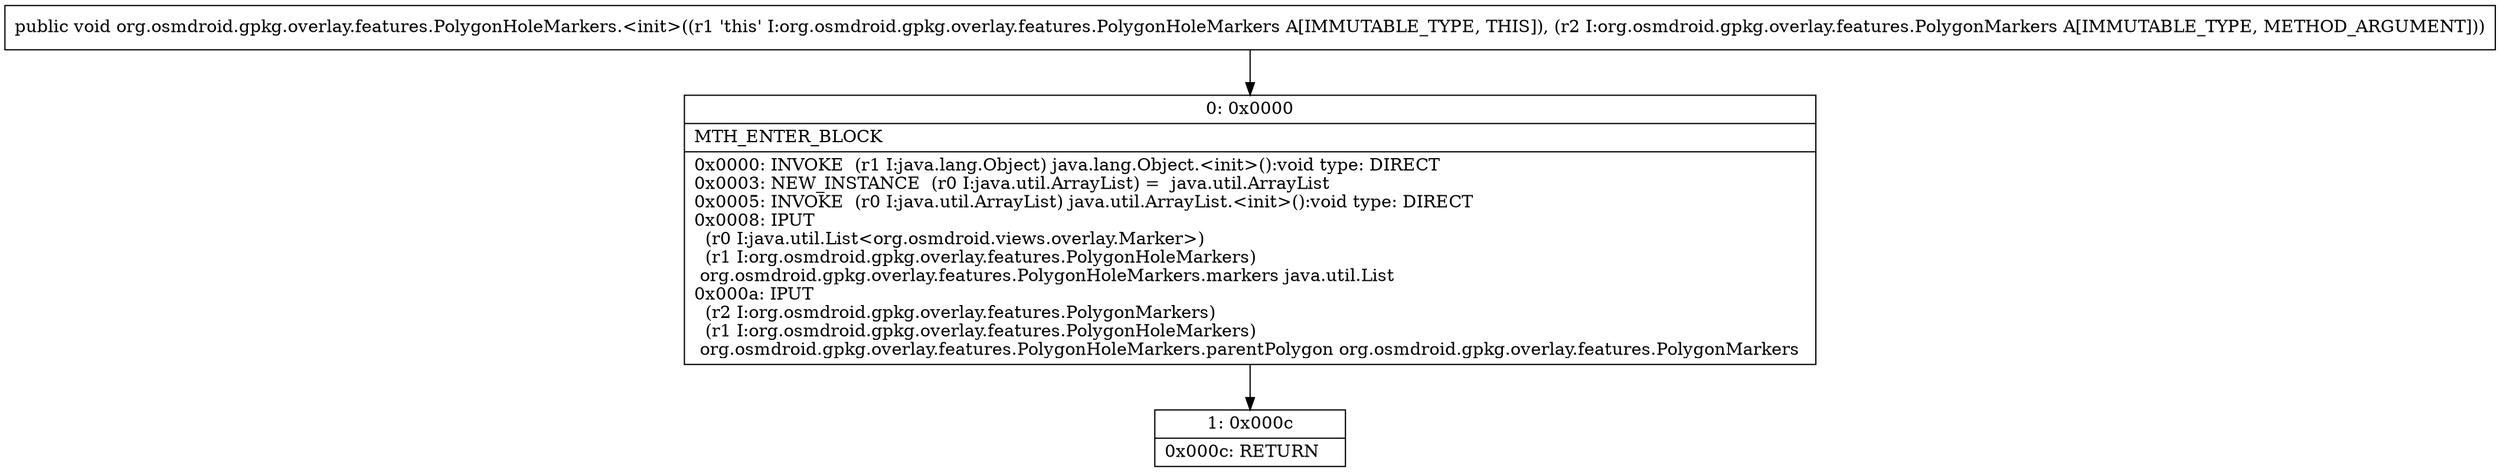 digraph "CFG fororg.osmdroid.gpkg.overlay.features.PolygonHoleMarkers.\<init\>(Lorg\/osmdroid\/gpkg\/overlay\/features\/PolygonMarkers;)V" {
Node_0 [shape=record,label="{0\:\ 0x0000|MTH_ENTER_BLOCK\l|0x0000: INVOKE  (r1 I:java.lang.Object) java.lang.Object.\<init\>():void type: DIRECT \l0x0003: NEW_INSTANCE  (r0 I:java.util.ArrayList) =  java.util.ArrayList \l0x0005: INVOKE  (r0 I:java.util.ArrayList) java.util.ArrayList.\<init\>():void type: DIRECT \l0x0008: IPUT  \l  (r0 I:java.util.List\<org.osmdroid.views.overlay.Marker\>)\l  (r1 I:org.osmdroid.gpkg.overlay.features.PolygonHoleMarkers)\l org.osmdroid.gpkg.overlay.features.PolygonHoleMarkers.markers java.util.List \l0x000a: IPUT  \l  (r2 I:org.osmdroid.gpkg.overlay.features.PolygonMarkers)\l  (r1 I:org.osmdroid.gpkg.overlay.features.PolygonHoleMarkers)\l org.osmdroid.gpkg.overlay.features.PolygonHoleMarkers.parentPolygon org.osmdroid.gpkg.overlay.features.PolygonMarkers \l}"];
Node_1 [shape=record,label="{1\:\ 0x000c|0x000c: RETURN   \l}"];
MethodNode[shape=record,label="{public void org.osmdroid.gpkg.overlay.features.PolygonHoleMarkers.\<init\>((r1 'this' I:org.osmdroid.gpkg.overlay.features.PolygonHoleMarkers A[IMMUTABLE_TYPE, THIS]), (r2 I:org.osmdroid.gpkg.overlay.features.PolygonMarkers A[IMMUTABLE_TYPE, METHOD_ARGUMENT])) }"];
MethodNode -> Node_0;
Node_0 -> Node_1;
}

